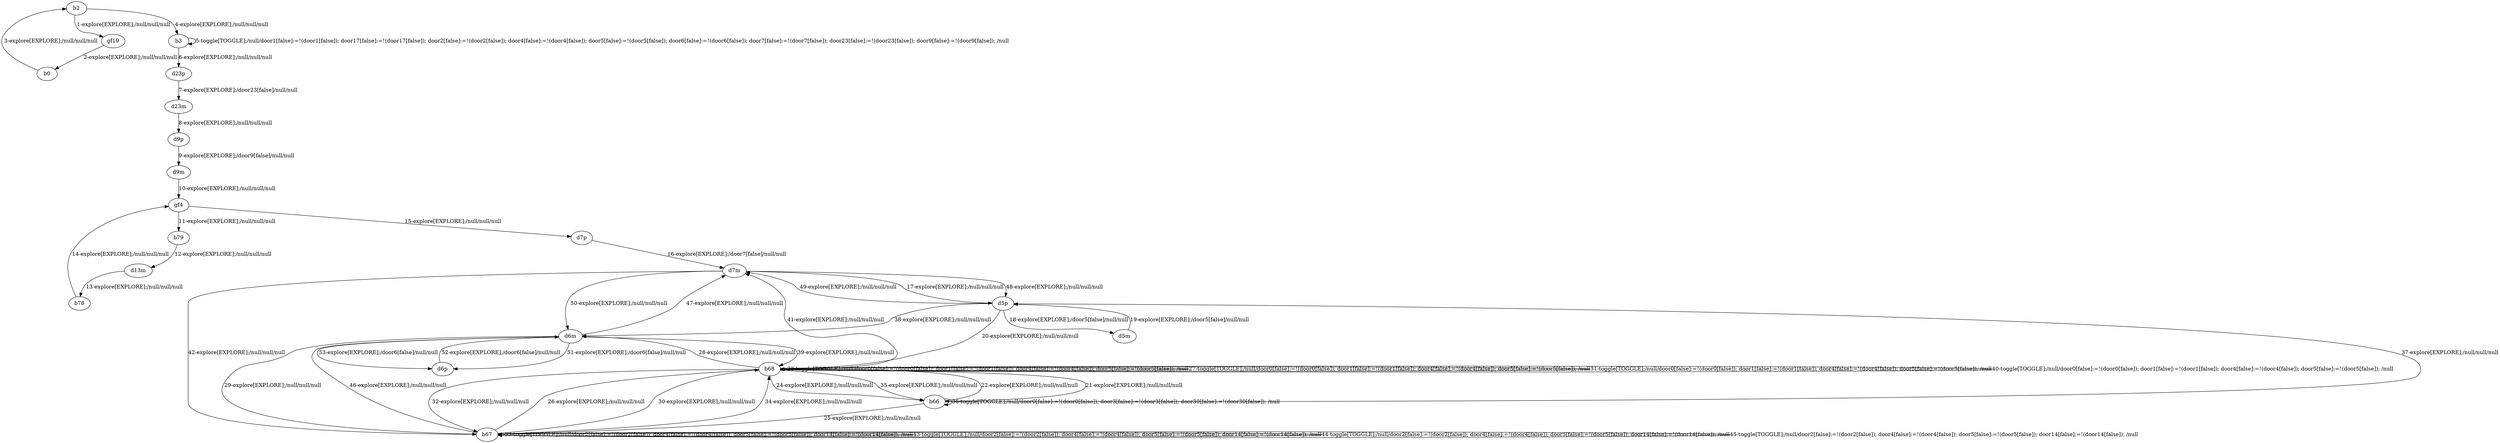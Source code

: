 # Total number of goals covered by this test: 1
# d6p --> d6m

digraph g {
"b2" -> "gf19" [label = "1-explore[EXPLORE];/null/null/null"];
"gf19" -> "b0" [label = "2-explore[EXPLORE];/null/null/null"];
"b0" -> "b2" [label = "3-explore[EXPLORE];/null/null/null"];
"b2" -> "b3" [label = "4-explore[EXPLORE];/null/null/null"];
"b3" -> "b3" [label = "5-toggle[TOGGLE];/null/door1[false]:=!(door1[false]); door17[false]:=!(door17[false]); door2[false]:=!(door2[false]); door4[false]:=!(door4[false]); door5[false]:=!(door5[false]); door6[false]:=!(door6[false]); door7[false]:=!(door7[false]); door23[false]:=!(door23[false]); door9[false]:=!(door9[false]); /null"];
"b3" -> "d23p" [label = "6-explore[EXPLORE];/null/null/null"];
"d23p" -> "d23m" [label = "7-explore[EXPLORE];/door23[false]/null/null"];
"d23m" -> "d9p" [label = "8-explore[EXPLORE];/null/null/null"];
"d9p" -> "d9m" [label = "9-explore[EXPLORE];/door9[false]/null/null"];
"d9m" -> "gf4" [label = "10-explore[EXPLORE];/null/null/null"];
"gf4" -> "b79" [label = "11-explore[EXPLORE];/null/null/null"];
"b79" -> "d13m" [label = "12-explore[EXPLORE];/null/null/null"];
"d13m" -> "b78" [label = "13-explore[EXPLORE];/null/null/null"];
"b78" -> "gf4" [label = "14-explore[EXPLORE];/null/null/null"];
"gf4" -> "d7p" [label = "15-explore[EXPLORE];/null/null/null"];
"d7p" -> "d7m" [label = "16-explore[EXPLORE];/door7[false]/null/null"];
"d7m" -> "d5p" [label = "17-explore[EXPLORE];/null/null/null"];
"d5p" -> "d5m" [label = "18-explore[EXPLORE];/door5[false]/null/null"];
"d5m" -> "d5p" [label = "19-explore[EXPLORE];/door5[false]/null/null"];
"d5p" -> "b68" [label = "20-explore[EXPLORE];/null/null/null"];
"b68" -> "b66" [label = "21-explore[EXPLORE];/null/null/null"];
"b66" -> "b68" [label = "22-explore[EXPLORE];/null/null/null"];
"b68" -> "b68" [label = "23-toggle[TOGGLE];/null/door0[false]:=!(door0[false]); door1[false]:=!(door1[false]); door4[false]:=!(door4[false]); door5[false]:=!(door5[false]); /null"];
"b68" -> "b66" [label = "24-explore[EXPLORE];/null/null/null"];
"b66" -> "b67" [label = "25-explore[EXPLORE];/null/null/null"];
"b67" -> "b68" [label = "26-explore[EXPLORE];/null/null/null"];
"b68" -> "b68" [label = "27-toggle[TOGGLE];/null/door0[false]:=!(door0[false]); door1[false]:=!(door1[false]); door4[false]:=!(door4[false]); door5[false]:=!(door5[false]); /null"];
"b68" -> "d6m" [label = "28-explore[EXPLORE];/null/null/null"];
"d6m" -> "b67" [label = "29-explore[EXPLORE];/null/null/null"];
"b67" -> "b68" [label = "30-explore[EXPLORE];/null/null/null"];
"b68" -> "b68" [label = "31-toggle[TOGGLE];/null/door0[false]:=!(door0[false]); door1[false]:=!(door1[false]); door4[false]:=!(door4[false]); door5[false]:=!(door5[false]); /null"];
"b68" -> "b67" [label = "32-explore[EXPLORE];/null/null/null"];
"b67" -> "b67" [label = "33-toggle[TOGGLE];/null/door2[false]:=!(door2[false]); door4[false]:=!(door4[false]); door5[false]:=!(door5[false]); door14[false]:=!(door14[false]); /null"];
"b67" -> "b68" [label = "34-explore[EXPLORE];/null/null/null"];
"b68" -> "b66" [label = "35-explore[EXPLORE];/null/null/null"];
"b66" -> "b66" [label = "36-toggle[TOGGLE];/null/door0[false]:=!(door0[false]); door3[false]:=!(door3[false]); door30[false]:=!(door30[false]); /null"];
"b66" -> "d5p" [label = "37-explore[EXPLORE];/null/null/null"];
"d5p" -> "d6m" [label = "38-explore[EXPLORE];/null/null/null"];
"d6m" -> "b68" [label = "39-explore[EXPLORE];/null/null/null"];
"b68" -> "b68" [label = "40-toggle[TOGGLE];/null/door0[false]:=!(door0[false]); door1[false]:=!(door1[false]); door4[false]:=!(door4[false]); door5[false]:=!(door5[false]); /null"];
"b68" -> "d7m" [label = "41-explore[EXPLORE];/null/null/null"];
"d7m" -> "b67" [label = "42-explore[EXPLORE];/null/null/null"];
"b67" -> "b67" [label = "43-toggle[TOGGLE];/null/door2[false]:=!(door2[false]); door4[false]:=!(door4[false]); door5[false]:=!(door5[false]); door14[false]:=!(door14[false]); /null"];
"b67" -> "b67" [label = "44-toggle[TOGGLE];/null/door2[false]:=!(door2[false]); door4[false]:=!(door4[false]); door5[false]:=!(door5[false]); door14[false]:=!(door14[false]); /null"];
"b67" -> "b67" [label = "45-toggle[TOGGLE];/null/door2[false]:=!(door2[false]); door4[false]:=!(door4[false]); door5[false]:=!(door5[false]); door14[false]:=!(door14[false]); /null"];
"b67" -> "d6m" [label = "46-explore[EXPLORE];/null/null/null"];
"d6m" -> "d7m" [label = "47-explore[EXPLORE];/null/null/null"];
"d7m" -> "d5p" [label = "48-explore[EXPLORE];/null/null/null"];
"d5p" -> "d7m" [label = "49-explore[EXPLORE];/null/null/null"];
"d7m" -> "d6m" [label = "50-explore[EXPLORE];/null/null/null"];
"d6m" -> "d6p" [label = "51-explore[EXPLORE];/door6[false]/null/null"];
"d6p" -> "d6m" [label = "52-explore[EXPLORE];/door6[false]/null/null"];
"d6m" -> "d6p" [label = "53-explore[EXPLORE];/door6[false]/null/null"];
}